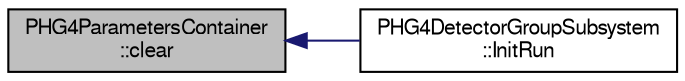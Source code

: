 digraph "PHG4ParametersContainer::clear"
{
  bgcolor="transparent";
  edge [fontname="FreeSans",fontsize="10",labelfontname="FreeSans",labelfontsize="10"];
  node [fontname="FreeSans",fontsize="10",shape=record];
  rankdir="LR";
  Node1 [label="PHG4ParametersContainer\l::clear",height=0.2,width=0.4,color="black", fillcolor="grey75", style="filled" fontcolor="black"];
  Node1 -> Node2 [dir="back",color="midnightblue",fontsize="10",style="solid",fontname="FreeSans"];
  Node2 [label="PHG4DetectorGroupSubsystem\l::InitRun",height=0.2,width=0.4,color="black",URL="$d7/d7f/classPHG4DetectorGroupSubsystem.html#a9c1bbc352e506b9b598fcd4d34ea279e"];
}
